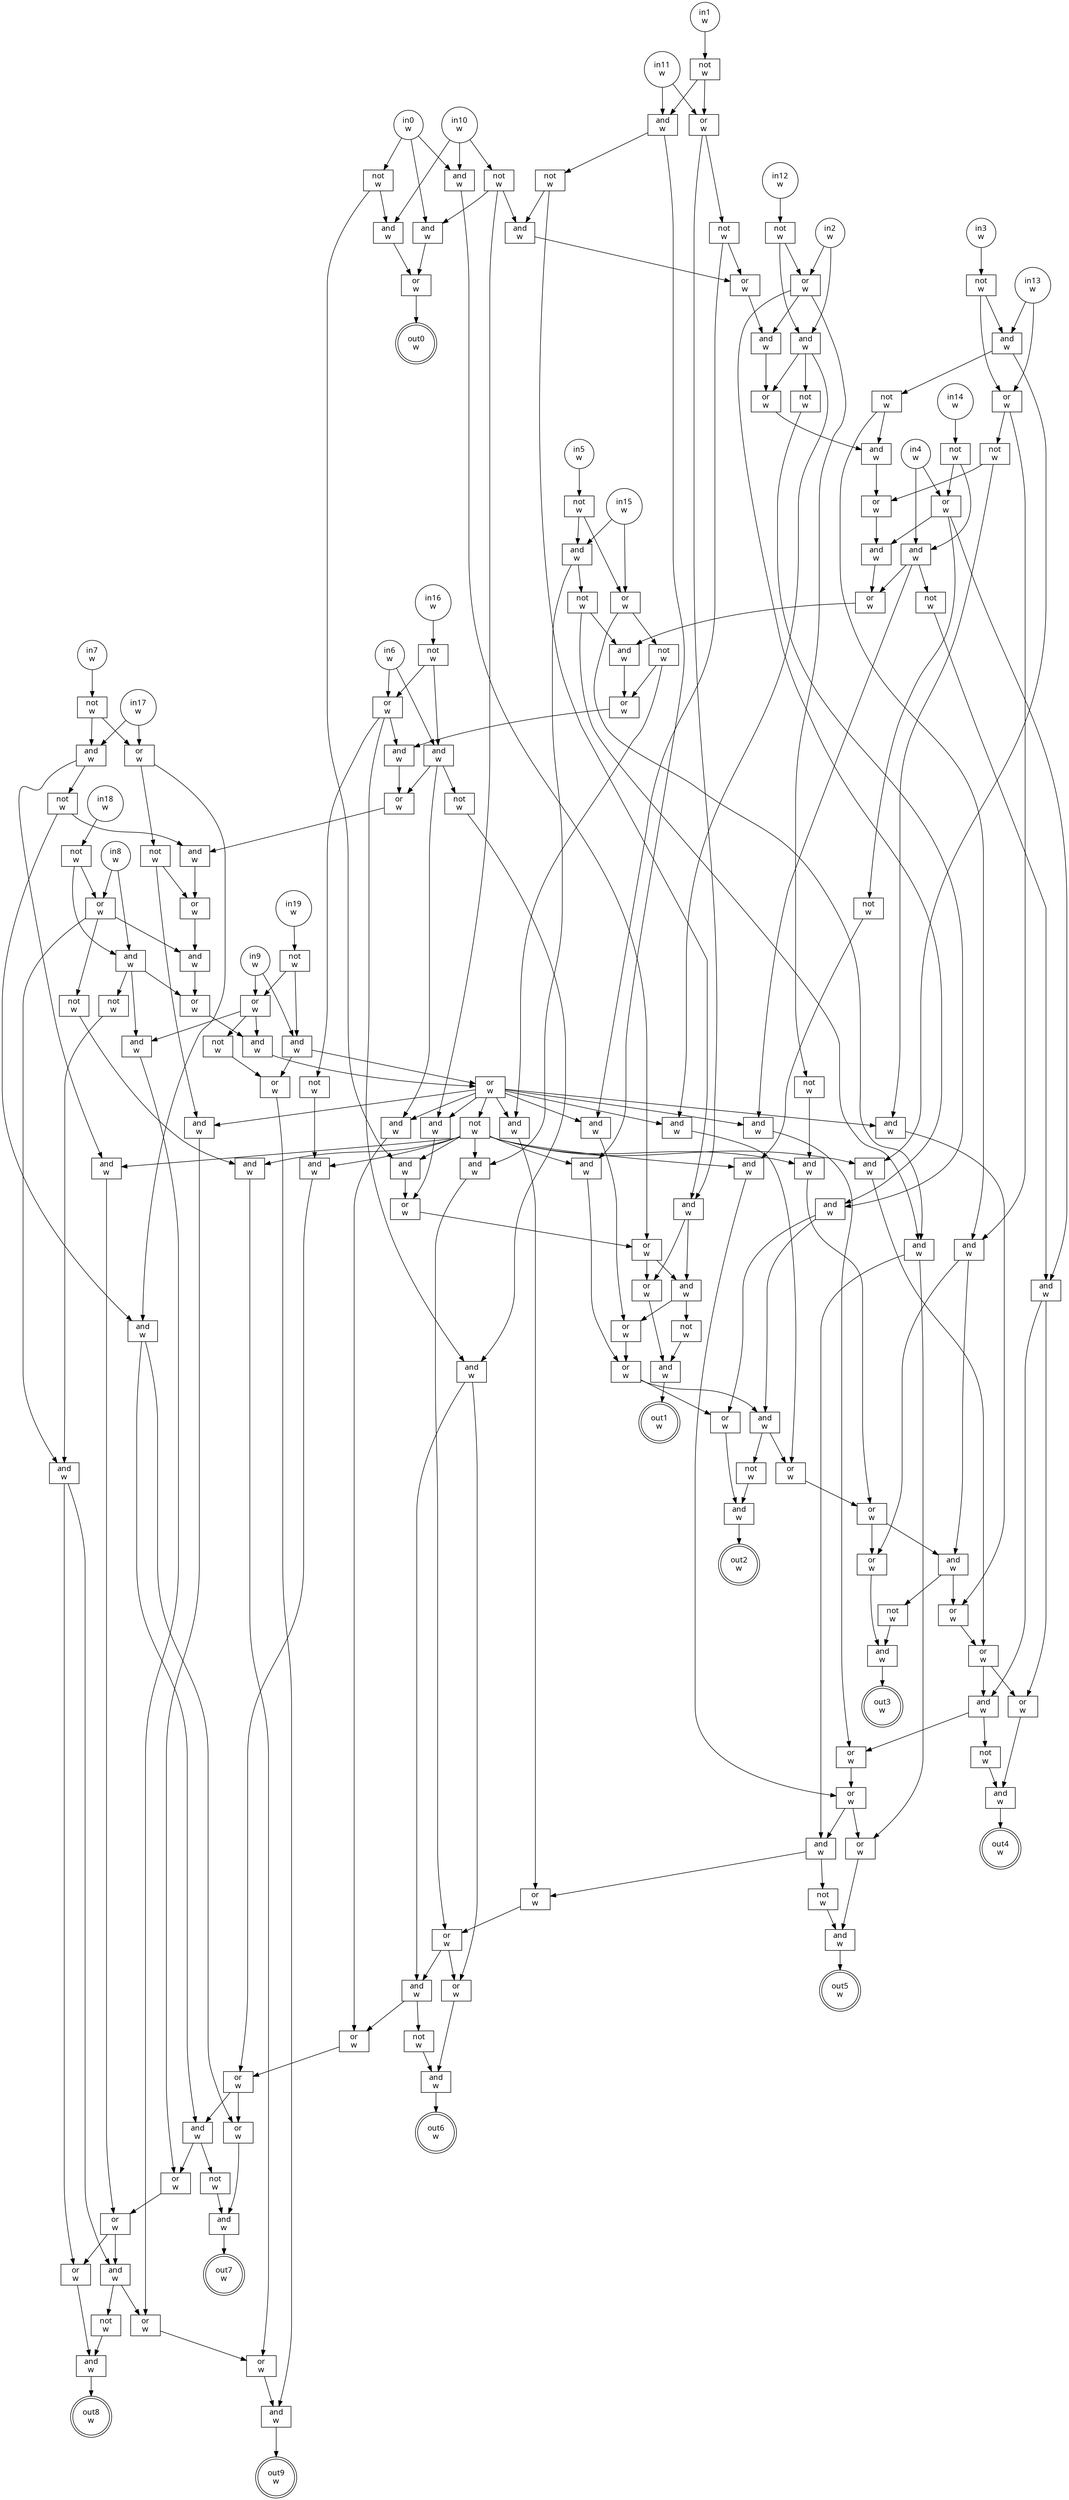 digraph circuit{
	node [style = filled, fillcolor = white,shape=rect, fontname=geneva]
	g0 [label="in0\nw",shape=circle,fillcolor=white]
	g1 [label="in1\nw",shape=circle,fillcolor=white]
	g2 [label="in2\nw",shape=circle,fillcolor=white]
	g3 [label="in3\nw",shape=circle,fillcolor=white]
	g4 [label="in4\nw",shape=circle,fillcolor=white]
	g5 [label="in5\nw",shape=circle,fillcolor=white]
	g6 [label="in6\nw",shape=circle,fillcolor=white]
	g7 [label="in7\nw",shape=circle,fillcolor=white]
	g8 [label="in8\nw",shape=circle,fillcolor=white]
	g9 [label="in9\nw",shape=circle,fillcolor=white]
	g10 [label="in10\nw",shape=circle,fillcolor=white]
	g11 [label="in11\nw",shape=circle,fillcolor=white]
	g12 [label="in12\nw",shape=circle,fillcolor=white]
	g13 [label="in13\nw",shape=circle,fillcolor=white]
	g14 [label="in14\nw",shape=circle,fillcolor=white]
	g15 [label="in15\nw",shape=circle,fillcolor=white]
	g16 [label="in16\nw",shape=circle,fillcolor=white]
	g17 [label="in17\nw",shape=circle,fillcolor=white]
	g18 [label="in18\nw",shape=circle,fillcolor=white]
	g19 [label="in19\nw",shape=circle,fillcolor=white]
	g20 [label="not\nw",fillcolor=white]
	g21 [label="not\nw",fillcolor=white]
	g22 [label="not\nw",fillcolor=white]
	g23 [label="not\nw",fillcolor=white]
	g24 [label="not\nw",fillcolor=white]
	g25 [label="not\nw",fillcolor=white]
	g26 [label="and\nw",fillcolor=white]
	g27 [label="or\nw",fillcolor=white]
	g28 [label="not\nw",fillcolor=white]
	g29 [label="or\nw",fillcolor=white]
	g30 [label="and\nw",fillcolor=white]
	g31 [label="and\nw",fillcolor=white]
	g32 [label="not\nw",fillcolor=white]
	g33 [label="or\nw",fillcolor=white]
	g34 [label="and\nw",fillcolor=white]
	g35 [label="not\nw",fillcolor=white]
	g36 [label="not\nw",fillcolor=white]
	g37 [label="or\nw",fillcolor=white]
	g38 [label="not\nw",fillcolor=white]
	g39 [label="and\nw",fillcolor=white]
	g40 [label="not\nw",fillcolor=white]
	g41 [label="and\nw",fillcolor=white]
	g42 [label="or\nw",fillcolor=white]
	g43 [label="not\nw",fillcolor=white]
	g44 [label="and\nw",fillcolor=white]
	g45 [label="not\nw",fillcolor=white]
	g46 [label="and\nw",fillcolor=white]
	g47 [label="not\nw",fillcolor=white]
	g48 [label="or\nw",fillcolor=white]
	g49 [label="not\nw",fillcolor=white]
	g50 [label="and\nw",fillcolor=white]
	g51 [label="not\nw",fillcolor=white]
	g52 [label="and\nw",fillcolor=white]
	g53 [label="or\nw",fillcolor=white]
	g54 [label="not\nw",fillcolor=white]
	g55 [label="and\nw",fillcolor=white]
	g56 [label="not\nw",fillcolor=white]
	g57 [label="and\nw",fillcolor=white]
	g58 [label="not\nw",fillcolor=white]
	g59 [label="or\nw",fillcolor=white]
	g60 [label="not\nw",fillcolor=white]
	g61 [label="and\nw",fillcolor=white]
	g62 [label="not\nw",fillcolor=white]
	g63 [label="and\nw",fillcolor=white]
	g64 [label="or\nw",fillcolor=white]
	g65 [label="not\nw",fillcolor=white]
	g66 [label="and\nw",fillcolor=white]
	g67 [label="not\nw",fillcolor=white]
	g68 [label="and\nw",fillcolor=white]
	g69 [label="not\nw",fillcolor=white]
	g70 [label="or\nw",fillcolor=white]
	g71 [label="not\nw",fillcolor=white]
	g72 [label="and\nw",fillcolor=white]
	g73 [label="not\nw",fillcolor=white]
	g74 [label="and\nw",fillcolor=white]
	g75 [label="and\nw",fillcolor=white]
	g76 [label="or\nw",fillcolor=white]
	g77 [label="and\nw",fillcolor=white]
	g78 [label="or\nw",fillcolor=white]
	g79 [label="and\nw",fillcolor=white]
	g80 [label="or\nw",fillcolor=white]
	g81 [label="and\nw",fillcolor=white]
	g82 [label="or\nw",fillcolor=white]
	g83 [label="and\nw",fillcolor=white]
	g84 [label="or\nw",fillcolor=white]
	g85 [label="and\nw",fillcolor=white]
	g86 [label="or\nw",fillcolor=white]
	g87 [label="and\nw",fillcolor=white]
	g88 [label="or\nw",fillcolor=white]
	g89 [label="and\nw",fillcolor=white]
	g90 [label="or\nw",fillcolor=white]
	g91 [label="and\nw",fillcolor=white]
	g92 [label="or\nw",fillcolor=white]
	g93 [label="not\nw",fillcolor=white]
	g94 [label="and\nw",fillcolor=white]
	g95 [label="and\nw",fillcolor=white]
	g96 [label="and\nw",fillcolor=white]
	g97 [label="and\nw",fillcolor=white]
	g98 [label="and\nw",fillcolor=white]
	g99 [label="and\nw",fillcolor=white]
	g100 [label="and\nw",fillcolor=white]
	g101 [label="and\nw",fillcolor=white]
	g102 [label="and\nw",fillcolor=white]
	g103 [label="and\nw",fillcolor=white]
	g104 [label="and\nw",fillcolor=white]
	g105 [label="and\nw",fillcolor=white]
	g106 [label="and\nw",fillcolor=white]
	g107 [label="and\nw",fillcolor=white]
	g108 [label="and\nw",fillcolor=white]
	g109 [label="and\nw",fillcolor=white]
	g110 [label="and\nw",fillcolor=white]
	g111 [label="and\nw",fillcolor=white]
	g112 [label="not\nw",fillcolor=white]
	g113 [label="and\nw",fillcolor=white]
	g114 [label="or\nw",fillcolor=white]
	g115 [label="and\nw",fillcolor=white]
	g116 [label="or\nw",fillcolor=white]
	g117 [label="or\nw",fillcolor=white]
	g118 [label="or\nw",fillcolor=white]
	g119 [label="and\nw",fillcolor=white]
	g120 [label="or\nw",fillcolor=white]
	g121 [label="or\nw",fillcolor=white]
	g122 [label="or\nw",fillcolor=white]
	g123 [label="and\nw",fillcolor=white]
	g124 [label="or\nw",fillcolor=white]
	g125 [label="or\nw",fillcolor=white]
	g126 [label="or\nw",fillcolor=white]
	g127 [label="and\nw",fillcolor=white]
	g128 [label="or\nw",fillcolor=white]
	g129 [label="or\nw",fillcolor=white]
	g130 [label="or\nw",fillcolor=white]
	g131 [label="and\nw",fillcolor=white]
	g132 [label="or\nw",fillcolor=white]
	g133 [label="or\nw",fillcolor=white]
	g134 [label="or\nw",fillcolor=white]
	g135 [label="and\nw",fillcolor=white]
	g136 [label="or\nw",fillcolor=white]
	g137 [label="or\nw",fillcolor=white]
	g138 [label="or\nw",fillcolor=white]
	g139 [label="and\nw",fillcolor=white]
	g140 [label="or\nw",fillcolor=white]
	g141 [label="or\nw",fillcolor=white]
	g142 [label="or\nw",fillcolor=white]
	g143 [label="and\nw",fillcolor=white]
	g144 [label="or\nw",fillcolor=white]
	g145 [label="or\nw",fillcolor=white]
	g146 [label="or\nw",fillcolor=white]
	g147 [label="and\nw",fillcolor=white]
	g148 [label="or\nw",fillcolor=white]
	g149 [label="or\nw",fillcolor=white]
	g150 [label="and\nw",fillcolor=white]
	g151 [label="not\nw",fillcolor=white]
	g152 [label="and\nw",fillcolor=white]
	g153 [label="not\nw",fillcolor=white]
	g154 [label="and\nw",fillcolor=white]
	g155 [label="not\nw",fillcolor=white]
	g156 [label="and\nw",fillcolor=white]
	g157 [label="not\nw",fillcolor=white]
	g158 [label="and\nw",fillcolor=white]
	g159 [label="not\nw",fillcolor=white]
	g160 [label="and\nw",fillcolor=white]
	g161 [label="not\nw",fillcolor=white]
	g162 [label="and\nw",fillcolor=white]
	g163 [label="not\nw",fillcolor=white]
	g164 [label="and\nw",fillcolor=white]
	g165 [label="not\nw",fillcolor=white]
	g166 [label="and\nw",fillcolor=white]
	g167 [label="out0\nw",shape=doublecircle,fillcolor=white]
	g168 [label="out1\nw",shape=doublecircle,fillcolor=white]
	g169 [label="out2\nw",shape=doublecircle,fillcolor=white]
	g170 [label="out3\nw",shape=doublecircle,fillcolor=white]
	g171 [label="out4\nw",shape=doublecircle,fillcolor=white]
	g172 [label="out5\nw",shape=doublecircle,fillcolor=white]
	g173 [label="out6\nw",shape=doublecircle,fillcolor=white]
	g174 [label="out7\nw",shape=doublecircle,fillcolor=white]
	g175 [label="out8\nw",shape=doublecircle,fillcolor=white]
	g176 [label="out9\nw",shape=doublecircle,fillcolor=white]
	edge [fontname=Geneva,fontcolor=forestgreen]
	g0->g110
	g0->g111
	g0->g112
	g1->g69
	g2->g64
	g2->g66
	g3->g58
	g4->g53
	g4->g55
	g5->g47
	g6->g42
	g6->g44
	g7->g36
	g8->g30
	g8->g33
	g9->g26
	g9->g27
	g10->g25
	g10->g111
	g10->g113
	g11->g70
	g11->g72
	g12->g24
	g13->g59
	g13->g61
	g14->g23
	g15->g48
	g15->g50
	g16->g22
	g17->g37
	g17->g39
	g18->g21
	g19->g20
	g20->g26
	g20->g27
	g21->g30
	g21->g33
	g22->g42
	g22->g44
	g23->g53
	g23->g55
	g24->g64
	g24->g66
	g25->g75
	g25->g102
	g25->g110
	g26->g29
	g26->g92
	g27->g28
	g27->g31
	g27->g91
	g28->g29
	g29->g150
	g30->g31
	g30->g32
	g30->g90
	g31->g148
	g32->g34
	g33->g34
	g33->g35
	g33->g89
	g34->g146
	g34->g147
	g35->g101
	g36->g37
	g36->g39
	g37->g38
	g37->g41
	g38->g88
	g38->g109
	g39->g40
	g39->g100
	g40->g41
	g40->g87
	g41->g142
	g41->g143
	g42->g43
	g42->g46
	g42->g85
	g43->g99
	g44->g45
	g44->g86
	g44->g108
	g45->g46
	g46->g138
	g46->g139
	g47->g48
	g47->g50
	g48->g49
	g48->g52
	g49->g84
	g49->g107
	g50->g51
	g50->g98
	g51->g52
	g51->g83
	g52->g134
	g52->g135
	g53->g54
	g53->g57
	g53->g81
	g54->g97
	g55->g56
	g55->g82
	g55->g106
	g56->g57
	g57->g130
	g57->g131
	g58->g59
	g58->g61
	g59->g60
	g59->g63
	g60->g80
	g60->g105
	g61->g62
	g61->g96
	g62->g63
	g62->g79
	g63->g126
	g63->g127
	g64->g65
	g64->g68
	g64->g77
	g65->g95
	g66->g67
	g66->g78
	g66->g104
	g67->g68
	g68->g122
	g68->g123
	g69->g70
	g69->g72
	g70->g71
	g70->g74
	g71->g76
	g71->g103
	g72->g73
	g72->g94
	g73->g74
	g73->g75
	g74->g118
	g74->g119
	g75->g76
	g76->g77
	g77->g78
	g78->g79
	g79->g80
	g80->g81
	g81->g82
	g82->g83
	g83->g84
	g84->g85
	g85->g86
	g86->g87
	g87->g88
	g88->g89
	g89->g90
	g90->g91
	g91->g92
	g92->g93
	g92->g102
	g92->g103
	g92->g104
	g92->g105
	g92->g106
	g92->g107
	g92->g108
	g92->g109
	g93->g94
	g93->g95
	g93->g96
	g93->g97
	g93->g98
	g93->g99
	g93->g100
	g93->g101
	g93->g115
	g94->g121
	g95->g125
	g96->g129
	g97->g133
	g98->g137
	g99->g141
	g100->g145
	g101->g149
	g102->g116
	g103->g120
	g104->g124
	g105->g128
	g106->g132
	g107->g136
	g108->g140
	g109->g144
	g110->g114
	g111->g117
	g112->g113
	g112->g115
	g113->g114
	g114->g167
	g115->g116
	g116->g117
	g117->g118
	g117->g119
	g118->g166
	g119->g120
	g119->g165
	g120->g121
	g121->g122
	g121->g123
	g122->g164
	g123->g124
	g123->g163
	g124->g125
	g125->g126
	g125->g127
	g126->g162
	g127->g128
	g127->g161
	g128->g129
	g129->g130
	g129->g131
	g130->g160
	g131->g132
	g131->g159
	g132->g133
	g133->g134
	g133->g135
	g134->g158
	g135->g136
	g135->g157
	g136->g137
	g137->g138
	g137->g139
	g138->g156
	g139->g140
	g139->g155
	g140->g141
	g141->g142
	g141->g143
	g142->g154
	g143->g144
	g143->g153
	g144->g145
	g145->g146
	g145->g147
	g146->g152
	g147->g148
	g147->g151
	g148->g149
	g149->g150
	g150->g176
	g151->g152
	g152->g175
	g153->g154
	g154->g174
	g155->g156
	g156->g173
	g157->g158
	g158->g172
	g159->g160
	g160->g171
	g161->g162
	g162->g170
	g163->g164
	g164->g169
	g165->g166
	g166->g168
}